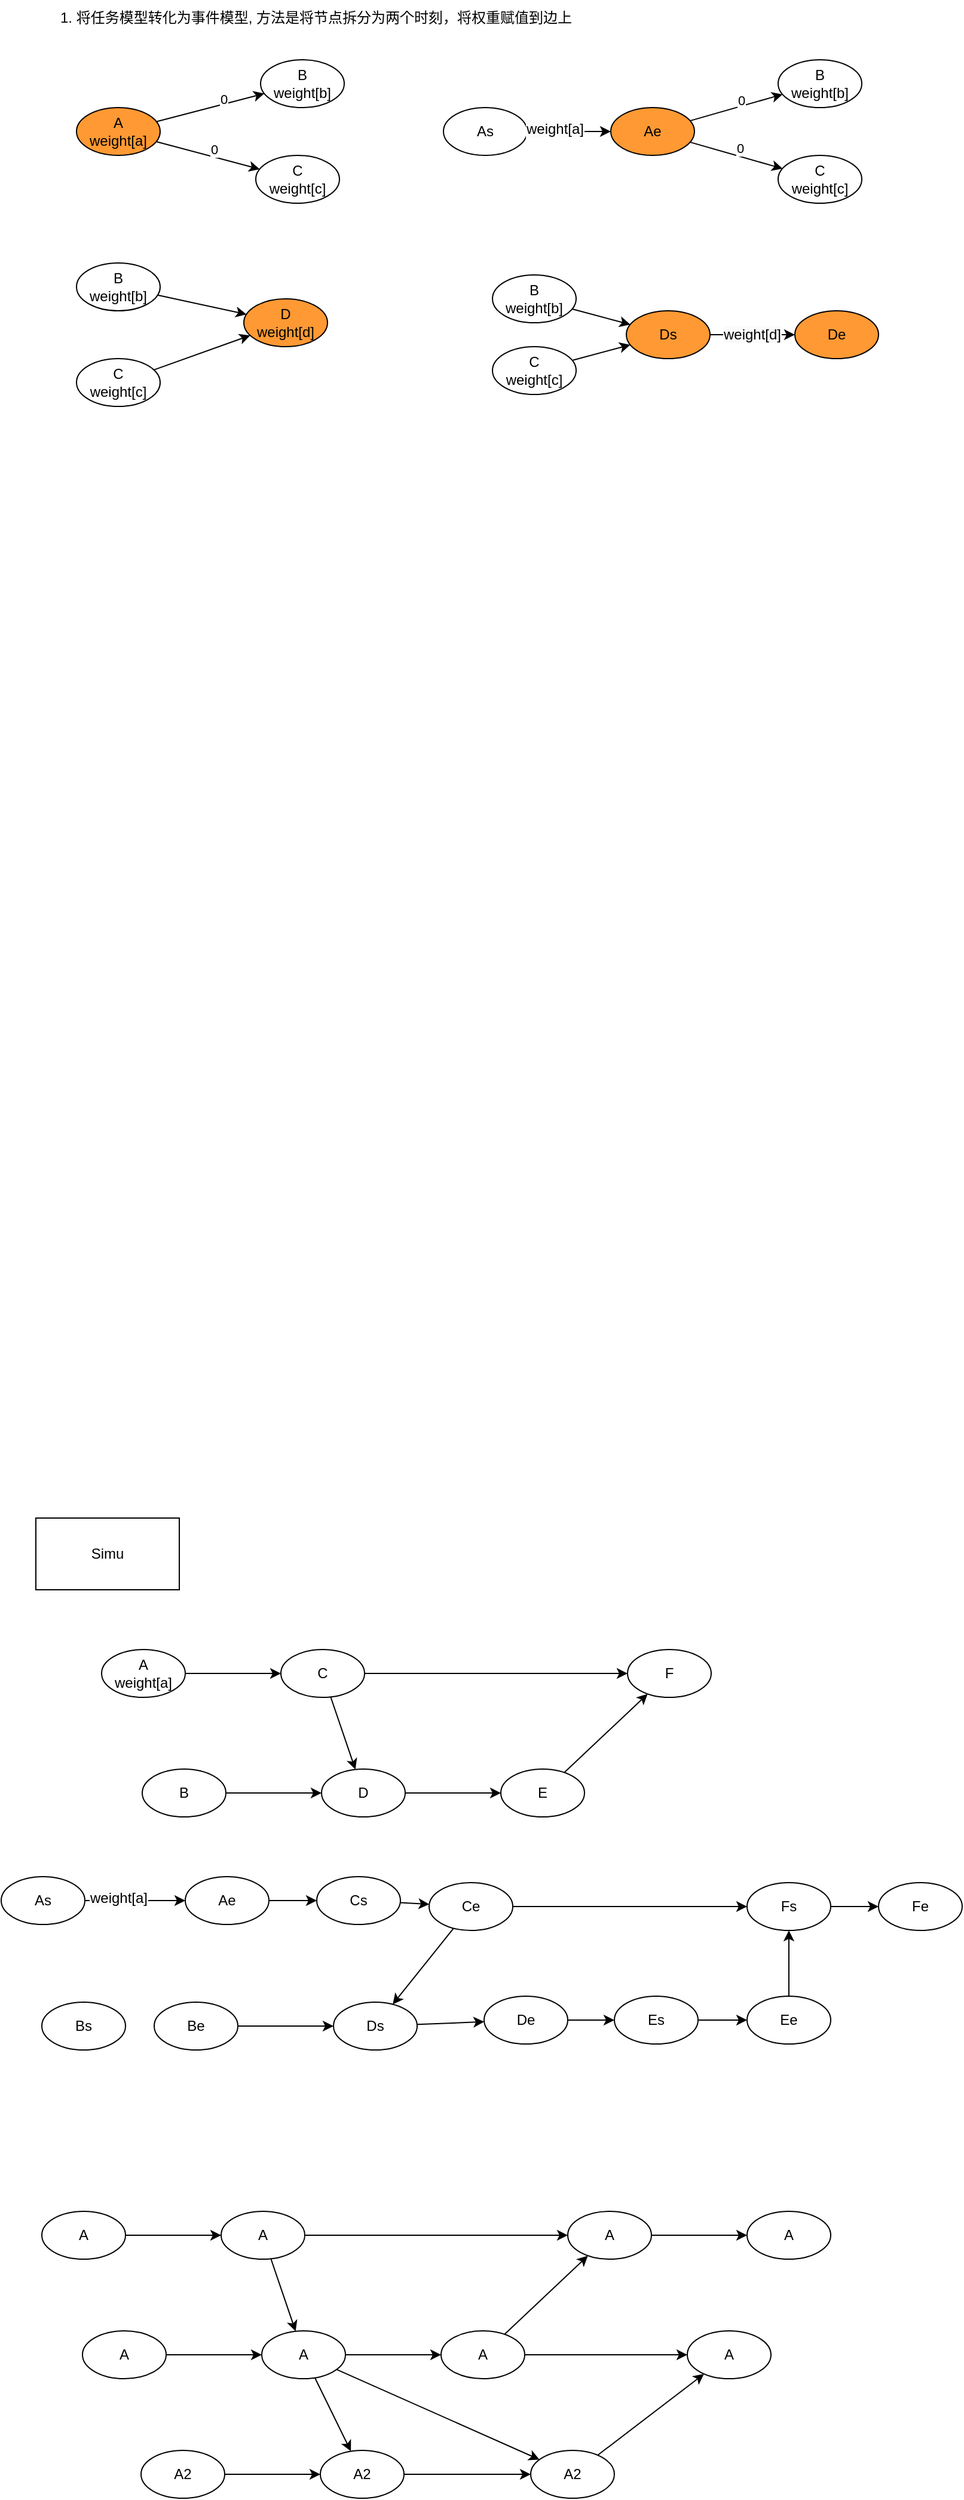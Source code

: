 <mxfile version="24.1.0" type="github">
  <diagram name="第 1 页" id="vgzTifWpOvMfW7XHTrq7">
    <mxGraphModel dx="2089" dy="790" grid="1" gridSize="10" guides="1" tooltips="1" connect="1" arrows="1" fold="1" page="1" pageScale="1" pageWidth="827" pageHeight="1169" math="0" shadow="0">
      <root>
        <mxCell id="0" />
        <mxCell id="1" parent="0" />
        <mxCell id="oQk5PW6BRJyfj6045QY_-1" value="Simu" style="rounded=0;whiteSpace=wrap;html=1;" vertex="1" parent="1">
          <mxGeometry x="19" y="1300" width="120" height="60" as="geometry" />
        </mxCell>
        <mxCell id="oQk5PW6BRJyfj6045QY_-12" value="" style="rounded=0;orthogonalLoop=1;jettySize=auto;html=1;" edge="1" parent="1" source="oQk5PW6BRJyfj6045QY_-2" target="oQk5PW6BRJyfj6045QY_-11">
          <mxGeometry relative="1" as="geometry" />
        </mxCell>
        <mxCell id="oQk5PW6BRJyfj6045QY_-2" value="A2" style="ellipse;whiteSpace=wrap;html=1;" vertex="1" parent="1">
          <mxGeometry x="107" y="2080" width="70" height="40" as="geometry" />
        </mxCell>
        <mxCell id="oQk5PW6BRJyfj6045QY_-8" value="" style="rounded=0;orthogonalLoop=1;jettySize=auto;html=1;" edge="1" parent="1" source="oQk5PW6BRJyfj6045QY_-4" target="oQk5PW6BRJyfj6045QY_-7">
          <mxGeometry relative="1" as="geometry" />
        </mxCell>
        <mxCell id="oQk5PW6BRJyfj6045QY_-4" value="A" style="ellipse;whiteSpace=wrap;html=1;" vertex="1" parent="1">
          <mxGeometry x="58" y="1980" width="70" height="40" as="geometry" />
        </mxCell>
        <mxCell id="oQk5PW6BRJyfj6045QY_-10" value="" style="rounded=0;orthogonalLoop=1;jettySize=auto;html=1;" edge="1" parent="1" source="oQk5PW6BRJyfj6045QY_-7" target="oQk5PW6BRJyfj6045QY_-9">
          <mxGeometry relative="1" as="geometry" />
        </mxCell>
        <mxCell id="oQk5PW6BRJyfj6045QY_-15" value="" style="rounded=0;orthogonalLoop=1;jettySize=auto;html=1;" edge="1" parent="1" source="oQk5PW6BRJyfj6045QY_-7" target="oQk5PW6BRJyfj6045QY_-11">
          <mxGeometry relative="1" as="geometry" />
        </mxCell>
        <mxCell id="oQk5PW6BRJyfj6045QY_-16" value="" style="rounded=0;orthogonalLoop=1;jettySize=auto;html=1;" edge="1" parent="1" source="oQk5PW6BRJyfj6045QY_-7" target="oQk5PW6BRJyfj6045QY_-13">
          <mxGeometry relative="1" as="geometry" />
        </mxCell>
        <mxCell id="oQk5PW6BRJyfj6045QY_-7" value="A" style="ellipse;whiteSpace=wrap;html=1;" vertex="1" parent="1">
          <mxGeometry x="208" y="1980" width="70" height="40" as="geometry" />
        </mxCell>
        <mxCell id="oQk5PW6BRJyfj6045QY_-18" value="" style="rounded=0;orthogonalLoop=1;jettySize=auto;html=1;" edge="1" parent="1" source="oQk5PW6BRJyfj6045QY_-9" target="oQk5PW6BRJyfj6045QY_-17">
          <mxGeometry relative="1" as="geometry" />
        </mxCell>
        <mxCell id="oQk5PW6BRJyfj6045QY_-27" value="" style="rounded=0;orthogonalLoop=1;jettySize=auto;html=1;" edge="1" parent="1" source="oQk5PW6BRJyfj6045QY_-9" target="oQk5PW6BRJyfj6045QY_-24">
          <mxGeometry relative="1" as="geometry" />
        </mxCell>
        <mxCell id="oQk5PW6BRJyfj6045QY_-9" value="A" style="ellipse;whiteSpace=wrap;html=1;" vertex="1" parent="1">
          <mxGeometry x="358" y="1980" width="70" height="40" as="geometry" />
        </mxCell>
        <mxCell id="oQk5PW6BRJyfj6045QY_-14" value="" style="rounded=0;orthogonalLoop=1;jettySize=auto;html=1;" edge="1" parent="1" source="oQk5PW6BRJyfj6045QY_-11" target="oQk5PW6BRJyfj6045QY_-13">
          <mxGeometry relative="1" as="geometry" />
        </mxCell>
        <mxCell id="oQk5PW6BRJyfj6045QY_-11" value="A2" style="ellipse;whiteSpace=wrap;html=1;" vertex="1" parent="1">
          <mxGeometry x="257" y="2080" width="70" height="40" as="geometry" />
        </mxCell>
        <mxCell id="oQk5PW6BRJyfj6045QY_-28" value="" style="rounded=0;orthogonalLoop=1;jettySize=auto;html=1;" edge="1" parent="1" source="oQk5PW6BRJyfj6045QY_-13" target="oQk5PW6BRJyfj6045QY_-17">
          <mxGeometry relative="1" as="geometry" />
        </mxCell>
        <mxCell id="oQk5PW6BRJyfj6045QY_-13" value="A2" style="ellipse;whiteSpace=wrap;html=1;" vertex="1" parent="1">
          <mxGeometry x="433" y="2080" width="70" height="40" as="geometry" />
        </mxCell>
        <mxCell id="oQk5PW6BRJyfj6045QY_-17" value="A" style="ellipse;whiteSpace=wrap;html=1;" vertex="1" parent="1">
          <mxGeometry x="564" y="1980" width="70" height="40" as="geometry" />
        </mxCell>
        <mxCell id="oQk5PW6BRJyfj6045QY_-19" value="" style="rounded=0;orthogonalLoop=1;jettySize=auto;html=1;" edge="1" parent="1" source="oQk5PW6BRJyfj6045QY_-20" target="oQk5PW6BRJyfj6045QY_-22">
          <mxGeometry relative="1" as="geometry" />
        </mxCell>
        <mxCell id="oQk5PW6BRJyfj6045QY_-20" value="A" style="ellipse;whiteSpace=wrap;html=1;" vertex="1" parent="1">
          <mxGeometry x="24" y="1880" width="70" height="40" as="geometry" />
        </mxCell>
        <mxCell id="oQk5PW6BRJyfj6045QY_-21" value="" style="rounded=0;orthogonalLoop=1;jettySize=auto;html=1;" edge="1" parent="1" source="oQk5PW6BRJyfj6045QY_-22" target="oQk5PW6BRJyfj6045QY_-24">
          <mxGeometry relative="1" as="geometry" />
        </mxCell>
        <mxCell id="oQk5PW6BRJyfj6045QY_-26" value="" style="rounded=0;orthogonalLoop=1;jettySize=auto;html=1;" edge="1" parent="1" source="oQk5PW6BRJyfj6045QY_-22" target="oQk5PW6BRJyfj6045QY_-7">
          <mxGeometry relative="1" as="geometry" />
        </mxCell>
        <mxCell id="oQk5PW6BRJyfj6045QY_-22" value="A" style="ellipse;whiteSpace=wrap;html=1;" vertex="1" parent="1">
          <mxGeometry x="174" y="1880" width="70" height="40" as="geometry" />
        </mxCell>
        <mxCell id="oQk5PW6BRJyfj6045QY_-23" value="" style="rounded=0;orthogonalLoop=1;jettySize=auto;html=1;" edge="1" parent="1" source="oQk5PW6BRJyfj6045QY_-24" target="oQk5PW6BRJyfj6045QY_-25">
          <mxGeometry relative="1" as="geometry" />
        </mxCell>
        <mxCell id="oQk5PW6BRJyfj6045QY_-24" value="A" style="ellipse;whiteSpace=wrap;html=1;" vertex="1" parent="1">
          <mxGeometry x="464" y="1880" width="70" height="40" as="geometry" />
        </mxCell>
        <mxCell id="oQk5PW6BRJyfj6045QY_-25" value="A" style="ellipse;whiteSpace=wrap;html=1;" vertex="1" parent="1">
          <mxGeometry x="614" y="1880" width="70" height="40" as="geometry" />
        </mxCell>
        <mxCell id="oQk5PW6BRJyfj6045QY_-29" value="" style="rounded=0;orthogonalLoop=1;jettySize=auto;html=1;" edge="1" parent="1" source="oQk5PW6BRJyfj6045QY_-30" target="oQk5PW6BRJyfj6045QY_-32">
          <mxGeometry relative="1" as="geometry" />
        </mxCell>
        <mxCell id="oQk5PW6BRJyfj6045QY_-30" value="B" style="ellipse;whiteSpace=wrap;html=1;" vertex="1" parent="1">
          <mxGeometry x="108" y="1510" width="70" height="40" as="geometry" />
        </mxCell>
        <mxCell id="oQk5PW6BRJyfj6045QY_-31" value="" style="rounded=0;orthogonalLoop=1;jettySize=auto;html=1;" edge="1" parent="1" source="oQk5PW6BRJyfj6045QY_-32" target="oQk5PW6BRJyfj6045QY_-34">
          <mxGeometry relative="1" as="geometry" />
        </mxCell>
        <mxCell id="oQk5PW6BRJyfj6045QY_-32" value="D" style="ellipse;whiteSpace=wrap;html=1;" vertex="1" parent="1">
          <mxGeometry x="258" y="1510" width="70" height="40" as="geometry" />
        </mxCell>
        <mxCell id="oQk5PW6BRJyfj6045QY_-33" value="" style="rounded=0;orthogonalLoop=1;jettySize=auto;html=1;" edge="1" parent="1" source="oQk5PW6BRJyfj6045QY_-34" target="oQk5PW6BRJyfj6045QY_-40">
          <mxGeometry relative="1" as="geometry" />
        </mxCell>
        <mxCell id="oQk5PW6BRJyfj6045QY_-34" value="E" style="ellipse;whiteSpace=wrap;html=1;" vertex="1" parent="1">
          <mxGeometry x="408" y="1510" width="70" height="40" as="geometry" />
        </mxCell>
        <mxCell id="oQk5PW6BRJyfj6045QY_-35" value="" style="rounded=0;orthogonalLoop=1;jettySize=auto;html=1;" edge="1" parent="1" source="oQk5PW6BRJyfj6045QY_-36" target="oQk5PW6BRJyfj6045QY_-39">
          <mxGeometry relative="1" as="geometry" />
        </mxCell>
        <mxCell id="oQk5PW6BRJyfj6045QY_-36" value="A&lt;div&gt;weight[a]&lt;/div&gt;" style="ellipse;whiteSpace=wrap;html=1;" vertex="1" parent="1">
          <mxGeometry x="74" y="1410" width="70" height="40" as="geometry" />
        </mxCell>
        <mxCell id="oQk5PW6BRJyfj6045QY_-37" value="" style="rounded=0;orthogonalLoop=1;jettySize=auto;html=1;" edge="1" parent="1" source="oQk5PW6BRJyfj6045QY_-39" target="oQk5PW6BRJyfj6045QY_-40">
          <mxGeometry relative="1" as="geometry" />
        </mxCell>
        <mxCell id="oQk5PW6BRJyfj6045QY_-38" value="" style="rounded=0;orthogonalLoop=1;jettySize=auto;html=1;" edge="1" parent="1" source="oQk5PW6BRJyfj6045QY_-39" target="oQk5PW6BRJyfj6045QY_-32">
          <mxGeometry relative="1" as="geometry" />
        </mxCell>
        <mxCell id="oQk5PW6BRJyfj6045QY_-39" value="C" style="ellipse;whiteSpace=wrap;html=1;" vertex="1" parent="1">
          <mxGeometry x="224" y="1410" width="70" height="40" as="geometry" />
        </mxCell>
        <mxCell id="oQk5PW6BRJyfj6045QY_-40" value="F" style="ellipse;whiteSpace=wrap;html=1;" vertex="1" parent="1">
          <mxGeometry x="514" y="1410" width="70" height="40" as="geometry" />
        </mxCell>
        <mxCell id="oQk5PW6BRJyfj6045QY_-41" value="1. 将任务模型转化为事件模型, 方法是将节点拆分为两个时刻，将权重赋值到边上" style="text;html=1;align=center;verticalAlign=middle;resizable=0;points=[];autosize=1;strokeColor=none;fillColor=none;" vertex="1" parent="1">
          <mxGeometry x="28" y="30" width="450" height="30" as="geometry" />
        </mxCell>
        <mxCell id="oQk5PW6BRJyfj6045QY_-42" value="" style="rounded=0;orthogonalLoop=1;jettySize=auto;html=1;" edge="1" parent="1" source="oQk5PW6BRJyfj6045QY_-43" target="oQk5PW6BRJyfj6045QY_-45">
          <mxGeometry relative="1" as="geometry" />
        </mxCell>
        <mxCell id="oQk5PW6BRJyfj6045QY_-43" value="Be" style="ellipse;whiteSpace=wrap;html=1;" vertex="1" parent="1">
          <mxGeometry x="118" y="1705" width="70" height="40" as="geometry" />
        </mxCell>
        <mxCell id="oQk5PW6BRJyfj6045QY_-44" value="" style="rounded=0;orthogonalLoop=1;jettySize=auto;html=1;" edge="1" parent="1" source="oQk5PW6BRJyfj6045QY_-60" target="oQk5PW6BRJyfj6045QY_-47">
          <mxGeometry relative="1" as="geometry" />
        </mxCell>
        <mxCell id="oQk5PW6BRJyfj6045QY_-45" value="Ds" style="ellipse;whiteSpace=wrap;html=1;" vertex="1" parent="1">
          <mxGeometry x="268" y="1705" width="70" height="40" as="geometry" />
        </mxCell>
        <mxCell id="oQk5PW6BRJyfj6045QY_-46" value="" style="rounded=0;orthogonalLoop=1;jettySize=auto;html=1;" edge="1" parent="1" source="oQk5PW6BRJyfj6045QY_-47" target="oQk5PW6BRJyfj6045QY_-53">
          <mxGeometry relative="1" as="geometry" />
        </mxCell>
        <mxCell id="oQk5PW6BRJyfj6045QY_-47" value="Ee" style="ellipse;whiteSpace=wrap;html=1;" vertex="1" parent="1">
          <mxGeometry x="614" y="1700" width="70" height="40" as="geometry" />
        </mxCell>
        <mxCell id="oQk5PW6BRJyfj6045QY_-48" value="" style="rounded=0;orthogonalLoop=1;jettySize=auto;html=1;" edge="1" parent="1" source="oQk5PW6BRJyfj6045QY_-56" target="oQk5PW6BRJyfj6045QY_-52">
          <mxGeometry relative="1" as="geometry" />
        </mxCell>
        <mxCell id="oQk5PW6BRJyfj6045QY_-49" value="As" style="ellipse;whiteSpace=wrap;html=1;" vertex="1" parent="1">
          <mxGeometry x="-10" y="1600" width="70" height="40" as="geometry" />
        </mxCell>
        <mxCell id="oQk5PW6BRJyfj6045QY_-50" value="" style="rounded=0;orthogonalLoop=1;jettySize=auto;html=1;" edge="1" parent="1" source="oQk5PW6BRJyfj6045QY_-52" target="oQk5PW6BRJyfj6045QY_-53">
          <mxGeometry relative="1" as="geometry" />
        </mxCell>
        <mxCell id="oQk5PW6BRJyfj6045QY_-51" value="" style="rounded=0;orthogonalLoop=1;jettySize=auto;html=1;" edge="1" parent="1" source="oQk5PW6BRJyfj6045QY_-52" target="oQk5PW6BRJyfj6045QY_-45">
          <mxGeometry relative="1" as="geometry" />
        </mxCell>
        <mxCell id="oQk5PW6BRJyfj6045QY_-52" value="Ce" style="ellipse;whiteSpace=wrap;html=1;" vertex="1" parent="1">
          <mxGeometry x="348" y="1605" width="70" height="40" as="geometry" />
        </mxCell>
        <mxCell id="oQk5PW6BRJyfj6045QY_-65" value="" style="edgeStyle=orthogonalEdgeStyle;rounded=0;orthogonalLoop=1;jettySize=auto;html=1;" edge="1" parent="1" source="oQk5PW6BRJyfj6045QY_-53" target="oQk5PW6BRJyfj6045QY_-64">
          <mxGeometry relative="1" as="geometry" />
        </mxCell>
        <mxCell id="oQk5PW6BRJyfj6045QY_-53" value="Fs" style="ellipse;whiteSpace=wrap;html=1;" vertex="1" parent="1">
          <mxGeometry x="614" y="1605" width="70" height="40" as="geometry" />
        </mxCell>
        <mxCell id="oQk5PW6BRJyfj6045QY_-55" value="" style="rounded=0;orthogonalLoop=1;jettySize=auto;html=1;" edge="1" parent="1" source="oQk5PW6BRJyfj6045QY_-49" target="oQk5PW6BRJyfj6045QY_-54">
          <mxGeometry relative="1" as="geometry">
            <mxPoint x="154" y="1625" as="sourcePoint" />
            <mxPoint x="234" y="1625" as="targetPoint" />
          </mxGeometry>
        </mxCell>
        <mxCell id="oQk5PW6BRJyfj6045QY_-66" value="&lt;span style=&quot;font-size: 12px; text-wrap: wrap; background-color: rgb(251, 251, 251);&quot;&gt;weight[a]&lt;/span&gt;" style="edgeLabel;html=1;align=center;verticalAlign=middle;resizable=0;points=[];" vertex="1" connectable="0" parent="oQk5PW6BRJyfj6045QY_-55">
          <mxGeometry x="-0.351" y="2" relative="1" as="geometry">
            <mxPoint as="offset" />
          </mxGeometry>
        </mxCell>
        <mxCell id="oQk5PW6BRJyfj6045QY_-54" value="Ae" style="ellipse;whiteSpace=wrap;html=1;" vertex="1" parent="1">
          <mxGeometry x="144" y="1600" width="70" height="40" as="geometry" />
        </mxCell>
        <mxCell id="oQk5PW6BRJyfj6045QY_-57" value="" style="rounded=0;orthogonalLoop=1;jettySize=auto;html=1;" edge="1" parent="1" source="oQk5PW6BRJyfj6045QY_-54" target="oQk5PW6BRJyfj6045QY_-56">
          <mxGeometry relative="1" as="geometry">
            <mxPoint x="214" y="1621" as="sourcePoint" />
            <mxPoint x="314" y="1624" as="targetPoint" />
          </mxGeometry>
        </mxCell>
        <mxCell id="oQk5PW6BRJyfj6045QY_-56" value="Cs" style="ellipse;whiteSpace=wrap;html=1;" vertex="1" parent="1">
          <mxGeometry x="254" y="1600" width="70" height="40" as="geometry" />
        </mxCell>
        <mxCell id="oQk5PW6BRJyfj6045QY_-59" value="Bs" style="ellipse;whiteSpace=wrap;html=1;" vertex="1" parent="1">
          <mxGeometry x="24" y="1705" width="70" height="40" as="geometry" />
        </mxCell>
        <mxCell id="oQk5PW6BRJyfj6045QY_-61" value="" style="rounded=0;orthogonalLoop=1;jettySize=auto;html=1;" edge="1" parent="1" source="oQk5PW6BRJyfj6045QY_-62" target="oQk5PW6BRJyfj6045QY_-60">
          <mxGeometry relative="1" as="geometry">
            <mxPoint x="338" y="1725" as="sourcePoint" />
            <mxPoint x="418" y="1725" as="targetPoint" />
          </mxGeometry>
        </mxCell>
        <mxCell id="oQk5PW6BRJyfj6045QY_-60" value="Es" style="ellipse;whiteSpace=wrap;html=1;" vertex="1" parent="1">
          <mxGeometry x="503" y="1700" width="70" height="40" as="geometry" />
        </mxCell>
        <mxCell id="oQk5PW6BRJyfj6045QY_-63" value="" style="rounded=0;orthogonalLoop=1;jettySize=auto;html=1;" edge="1" parent="1" source="oQk5PW6BRJyfj6045QY_-45" target="oQk5PW6BRJyfj6045QY_-62">
          <mxGeometry relative="1" as="geometry">
            <mxPoint x="338" y="1725" as="sourcePoint" />
            <mxPoint x="408" y="1725" as="targetPoint" />
          </mxGeometry>
        </mxCell>
        <mxCell id="oQk5PW6BRJyfj6045QY_-62" value="De" style="ellipse;whiteSpace=wrap;html=1;" vertex="1" parent="1">
          <mxGeometry x="394" y="1700" width="70" height="40" as="geometry" />
        </mxCell>
        <mxCell id="oQk5PW6BRJyfj6045QY_-64" value="Fe" style="ellipse;whiteSpace=wrap;html=1;" vertex="1" parent="1">
          <mxGeometry x="724" y="1605" width="70" height="40" as="geometry" />
        </mxCell>
        <mxCell id="oQk5PW6BRJyfj6045QY_-78" value="" style="rounded=0;orthogonalLoop=1;jettySize=auto;html=1;" edge="1" parent="1" source="oQk5PW6BRJyfj6045QY_-67" target="oQk5PW6BRJyfj6045QY_-72">
          <mxGeometry relative="1" as="geometry" />
        </mxCell>
        <mxCell id="oQk5PW6BRJyfj6045QY_-109" value="0" style="edgeLabel;html=1;align=center;verticalAlign=middle;resizable=0;points=[];" vertex="1" connectable="0" parent="oQk5PW6BRJyfj6045QY_-78">
          <mxGeometry x="0.266" y="4" relative="1" as="geometry">
            <mxPoint as="offset" />
          </mxGeometry>
        </mxCell>
        <mxCell id="oQk5PW6BRJyfj6045QY_-79" value="" style="rounded=0;orthogonalLoop=1;jettySize=auto;html=1;" edge="1" parent="1" source="oQk5PW6BRJyfj6045QY_-67" target="oQk5PW6BRJyfj6045QY_-74">
          <mxGeometry relative="1" as="geometry" />
        </mxCell>
        <mxCell id="oQk5PW6BRJyfj6045QY_-110" value="0" style="edgeLabel;html=1;align=center;verticalAlign=middle;resizable=0;points=[];" vertex="1" connectable="0" parent="oQk5PW6BRJyfj6045QY_-79">
          <mxGeometry x="0.078" y="6" relative="1" as="geometry">
            <mxPoint as="offset" />
          </mxGeometry>
        </mxCell>
        <mxCell id="oQk5PW6BRJyfj6045QY_-67" value="A&lt;div&gt;weight[a]&lt;/div&gt;" style="ellipse;whiteSpace=wrap;html=1;fillColor=#FF9933;" vertex="1" parent="1">
          <mxGeometry x="53" y="120" width="70" height="40" as="geometry" />
        </mxCell>
        <mxCell id="oQk5PW6BRJyfj6045QY_-72" value="&lt;div&gt;B&lt;/div&gt;&lt;div&gt;weight[b]&lt;/div&gt;" style="ellipse;whiteSpace=wrap;html=1;" vertex="1" parent="1">
          <mxGeometry x="207" y="80" width="70" height="40" as="geometry" />
        </mxCell>
        <mxCell id="oQk5PW6BRJyfj6045QY_-74" value="&lt;div&gt;C&lt;/div&gt;&lt;div&gt;weight[c]&lt;/div&gt;" style="ellipse;whiteSpace=wrap;html=1;" vertex="1" parent="1">
          <mxGeometry x="203" y="160" width="70" height="40" as="geometry" />
        </mxCell>
        <mxCell id="oQk5PW6BRJyfj6045QY_-75" value="&lt;div&gt;D&lt;/div&gt;&lt;div&gt;weight[d]&lt;/div&gt;" style="ellipse;whiteSpace=wrap;html=1;fillColor=#FF9933;" vertex="1" parent="1">
          <mxGeometry x="193" y="280" width="70" height="40" as="geometry" />
        </mxCell>
        <mxCell id="oQk5PW6BRJyfj6045QY_-81" value="" style="rounded=0;orthogonalLoop=1;jettySize=auto;html=1;" edge="1" parent="1" source="oQk5PW6BRJyfj6045QY_-76" target="oQk5PW6BRJyfj6045QY_-75">
          <mxGeometry relative="1" as="geometry" />
        </mxCell>
        <mxCell id="oQk5PW6BRJyfj6045QY_-76" value="&lt;div&gt;B&lt;/div&gt;&lt;div&gt;weight[b]&lt;/div&gt;" style="ellipse;whiteSpace=wrap;html=1;" vertex="1" parent="1">
          <mxGeometry x="53" y="250" width="70" height="40" as="geometry" />
        </mxCell>
        <mxCell id="oQk5PW6BRJyfj6045QY_-80" value="" style="rounded=0;orthogonalLoop=1;jettySize=auto;html=1;" edge="1" parent="1" source="oQk5PW6BRJyfj6045QY_-77" target="oQk5PW6BRJyfj6045QY_-75">
          <mxGeometry relative="1" as="geometry" />
        </mxCell>
        <mxCell id="oQk5PW6BRJyfj6045QY_-77" value="&lt;div&gt;C&lt;/div&gt;&lt;div&gt;weight[c]&lt;/div&gt;" style="ellipse;whiteSpace=wrap;html=1;" vertex="1" parent="1">
          <mxGeometry x="53" y="330" width="70" height="40" as="geometry" />
        </mxCell>
        <mxCell id="oQk5PW6BRJyfj6045QY_-82" value="" style="rounded=0;orthogonalLoop=1;jettySize=auto;html=1;" edge="1" parent="1" source="oQk5PW6BRJyfj6045QY_-84" target="oQk5PW6BRJyfj6045QY_-85">
          <mxGeometry relative="1" as="geometry" />
        </mxCell>
        <mxCell id="oQk5PW6BRJyfj6045QY_-111" value="0" style="edgeLabel;html=1;align=center;verticalAlign=middle;resizable=0;points=[];" vertex="1" connectable="0" parent="oQk5PW6BRJyfj6045QY_-82">
          <mxGeometry x="0.136" y="5" relative="1" as="geometry">
            <mxPoint as="offset" />
          </mxGeometry>
        </mxCell>
        <mxCell id="oQk5PW6BRJyfj6045QY_-83" value="" style="rounded=0;orthogonalLoop=1;jettySize=auto;html=1;" edge="1" parent="1" source="oQk5PW6BRJyfj6045QY_-84" target="oQk5PW6BRJyfj6045QY_-86">
          <mxGeometry relative="1" as="geometry" />
        </mxCell>
        <mxCell id="oQk5PW6BRJyfj6045QY_-112" value="0" style="edgeLabel;html=1;align=center;verticalAlign=middle;resizable=0;points=[];" vertex="1" connectable="0" parent="oQk5PW6BRJyfj6045QY_-83">
          <mxGeometry x="0.029" y="7" relative="1" as="geometry">
            <mxPoint as="offset" />
          </mxGeometry>
        </mxCell>
        <mxCell id="oQk5PW6BRJyfj6045QY_-84" value="Ae" style="ellipse;whiteSpace=wrap;html=1;fillColor=#FF9933;" vertex="1" parent="1">
          <mxGeometry x="500" y="120" width="70" height="40" as="geometry" />
        </mxCell>
        <mxCell id="oQk5PW6BRJyfj6045QY_-85" value="&lt;div&gt;B&lt;/div&gt;&lt;div&gt;weight[b]&lt;/div&gt;" style="ellipse;whiteSpace=wrap;html=1;" vertex="1" parent="1">
          <mxGeometry x="640" y="80" width="70" height="40" as="geometry" />
        </mxCell>
        <mxCell id="oQk5PW6BRJyfj6045QY_-86" value="&lt;div&gt;C&lt;/div&gt;&lt;div&gt;weight[c]&lt;/div&gt;" style="ellipse;whiteSpace=wrap;html=1;" vertex="1" parent="1">
          <mxGeometry x="640" y="160" width="70" height="40" as="geometry" />
        </mxCell>
        <mxCell id="oQk5PW6BRJyfj6045QY_-92" value="As" style="ellipse;whiteSpace=wrap;html=1;" vertex="1" parent="1">
          <mxGeometry x="360" y="120" width="70" height="40" as="geometry" />
        </mxCell>
        <mxCell id="oQk5PW6BRJyfj6045QY_-93" value="" style="rounded=0;orthogonalLoop=1;jettySize=auto;html=1;entryX=0;entryY=0.5;entryDx=0;entryDy=0;" edge="1" parent="1" source="oQk5PW6BRJyfj6045QY_-92" target="oQk5PW6BRJyfj6045QY_-84">
          <mxGeometry relative="1" as="geometry">
            <mxPoint x="551" y="265" as="sourcePoint" />
            <mxPoint x="631" y="265" as="targetPoint" />
          </mxGeometry>
        </mxCell>
        <mxCell id="oQk5PW6BRJyfj6045QY_-94" value="&lt;span style=&quot;font-size: 12px; text-wrap: wrap; background-color: rgb(251, 251, 251);&quot;&gt;weight[a]&lt;/span&gt;" style="edgeLabel;html=1;align=center;verticalAlign=middle;resizable=0;points=[];" vertex="1" connectable="0" parent="oQk5PW6BRJyfj6045QY_-93">
          <mxGeometry x="-0.351" y="2" relative="1" as="geometry">
            <mxPoint as="offset" />
          </mxGeometry>
        </mxCell>
        <mxCell id="oQk5PW6BRJyfj6045QY_-108" value="" style="edgeStyle=orthogonalEdgeStyle;rounded=0;orthogonalLoop=1;jettySize=auto;html=1;" edge="1" parent="1" source="oQk5PW6BRJyfj6045QY_-102" target="oQk5PW6BRJyfj6045QY_-107">
          <mxGeometry relative="1" as="geometry" />
        </mxCell>
        <mxCell id="oQk5PW6BRJyfj6045QY_-113" value="&lt;span style=&quot;font-size: 12px; text-wrap: wrap; background-color: rgb(251, 251, 251);&quot;&gt;weight[d]&lt;/span&gt;" style="edgeLabel;html=1;align=center;verticalAlign=middle;resizable=0;points=[];" vertex="1" connectable="0" parent="oQk5PW6BRJyfj6045QY_-108">
          <mxGeometry x="-0.014" relative="1" as="geometry">
            <mxPoint as="offset" />
          </mxGeometry>
        </mxCell>
        <mxCell id="oQk5PW6BRJyfj6045QY_-102" value="&lt;div&gt;Ds&lt;/div&gt;" style="ellipse;whiteSpace=wrap;html=1;fillColor=#FF9933;" vertex="1" parent="1">
          <mxGeometry x="513" y="290" width="70" height="40" as="geometry" />
        </mxCell>
        <mxCell id="oQk5PW6BRJyfj6045QY_-103" value="" style="rounded=0;orthogonalLoop=1;jettySize=auto;html=1;" edge="1" parent="1" source="oQk5PW6BRJyfj6045QY_-104" target="oQk5PW6BRJyfj6045QY_-102">
          <mxGeometry relative="1" as="geometry" />
        </mxCell>
        <mxCell id="oQk5PW6BRJyfj6045QY_-104" value="&lt;div&gt;B&lt;/div&gt;&lt;div&gt;weight[b]&lt;/div&gt;" style="ellipse;whiteSpace=wrap;html=1;" vertex="1" parent="1">
          <mxGeometry x="401" y="260" width="70" height="40" as="geometry" />
        </mxCell>
        <mxCell id="oQk5PW6BRJyfj6045QY_-105" value="" style="rounded=0;orthogonalLoop=1;jettySize=auto;html=1;" edge="1" parent="1" source="oQk5PW6BRJyfj6045QY_-106" target="oQk5PW6BRJyfj6045QY_-102">
          <mxGeometry relative="1" as="geometry" />
        </mxCell>
        <mxCell id="oQk5PW6BRJyfj6045QY_-106" value="&lt;div&gt;C&lt;/div&gt;&lt;div&gt;weight[c]&lt;/div&gt;" style="ellipse;whiteSpace=wrap;html=1;" vertex="1" parent="1">
          <mxGeometry x="401" y="320" width="70" height="40" as="geometry" />
        </mxCell>
        <mxCell id="oQk5PW6BRJyfj6045QY_-107" value="&lt;div&gt;De&lt;/div&gt;" style="ellipse;whiteSpace=wrap;html=1;fillColor=#FF9933;" vertex="1" parent="1">
          <mxGeometry x="654" y="290" width="70" height="40" as="geometry" />
        </mxCell>
      </root>
    </mxGraphModel>
  </diagram>
</mxfile>
